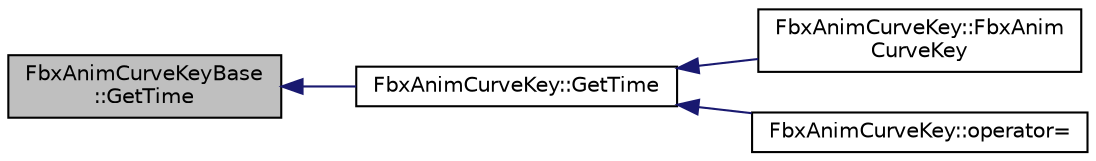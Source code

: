 digraph "FbxAnimCurveKeyBase::GetTime"
{
  edge [fontname="Helvetica",fontsize="10",labelfontname="Helvetica",labelfontsize="10"];
  node [fontname="Helvetica",fontsize="10",shape=record];
  rankdir="LR";
  Node5 [label="FbxAnimCurveKeyBase\l::GetTime",height=0.2,width=0.4,color="black", fillcolor="grey75", style="filled", fontcolor="black"];
  Node5 -> Node6 [dir="back",color="midnightblue",fontsize="10",style="solid",fontname="Helvetica"];
  Node6 [label="FbxAnimCurveKey::GetTime",height=0.2,width=0.4,color="black", fillcolor="white", style="filled",URL="$class_fbx_anim_curve_key.html#aae0882b53b31502cb30ea35de028837f"];
  Node6 -> Node7 [dir="back",color="midnightblue",fontsize="10",style="solid",fontname="Helvetica"];
  Node7 [label="FbxAnimCurveKey::FbxAnim\lCurveKey",height=0.2,width=0.4,color="black", fillcolor="white", style="filled",URL="$class_fbx_anim_curve_key.html#ab5d7663cc4993863b80b13e0b5dca835"];
  Node6 -> Node8 [dir="back",color="midnightblue",fontsize="10",style="solid",fontname="Helvetica"];
  Node8 [label="FbxAnimCurveKey::operator=",height=0.2,width=0.4,color="black", fillcolor="white", style="filled",URL="$class_fbx_anim_curve_key.html#a13c344143cd73f6809edbbb91df08c0e"];
}
